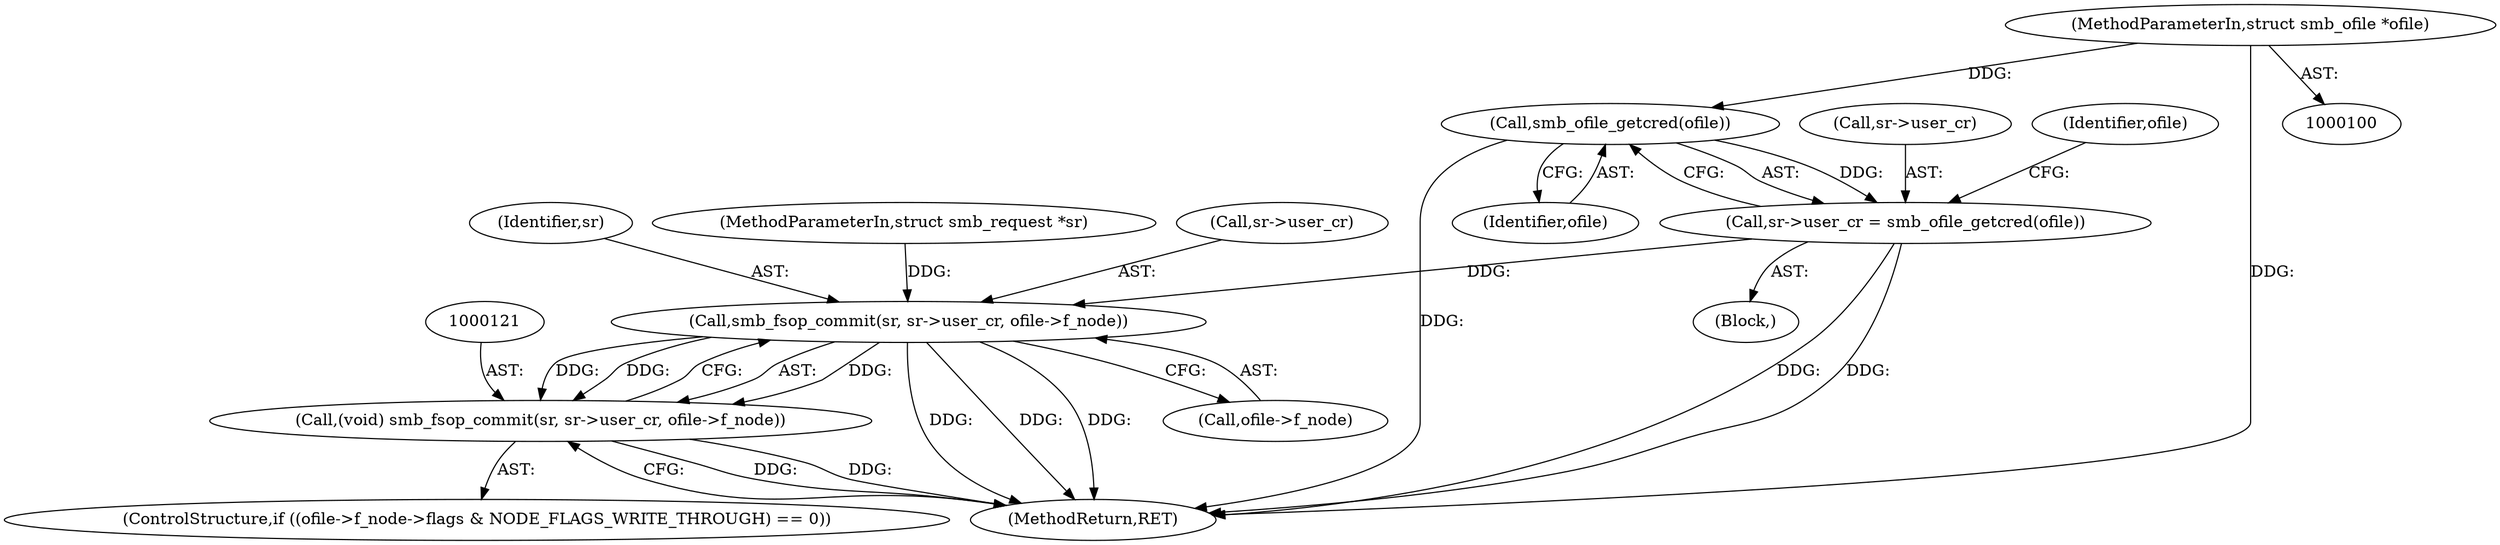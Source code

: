 digraph "1_illumos-gate_6d1c73b5858fefc6161c7d686345f0dc887ea799_1@API" {
"1000108" [label="(Call,smb_ofile_getcred(ofile))"];
"1000102" [label="(MethodParameterIn,struct smb_ofile *ofile)"];
"1000104" [label="(Call,sr->user_cr = smb_ofile_getcred(ofile))"];
"1000122" [label="(Call,smb_fsop_commit(sr, sr->user_cr, ofile->f_node))"];
"1000120" [label="(Call,(void) smb_fsop_commit(sr, sr->user_cr, ofile->f_node))"];
"1000122" [label="(Call,smb_fsop_commit(sr, sr->user_cr, ofile->f_node))"];
"1000130" [label="(MethodReturn,RET)"];
"1000108" [label="(Call,smb_ofile_getcred(ofile))"];
"1000104" [label="(Call,sr->user_cr = smb_ofile_getcred(ofile))"];
"1000105" [label="(Call,sr->user_cr)"];
"1000101" [label="(MethodParameterIn,struct smb_request *sr)"];
"1000103" [label="(Block,)"];
"1000109" [label="(Identifier,ofile)"];
"1000120" [label="(Call,(void) smb_fsop_commit(sr, sr->user_cr, ofile->f_node))"];
"1000124" [label="(Call,sr->user_cr)"];
"1000102" [label="(MethodParameterIn,struct smb_ofile *ofile)"];
"1000110" [label="(ControlStructure,if ((ofile->f_node->flags & NODE_FLAGS_WRITE_THROUGH) == 0))"];
"1000115" [label="(Identifier,ofile)"];
"1000123" [label="(Identifier,sr)"];
"1000127" [label="(Call,ofile->f_node)"];
"1000108" -> "1000104"  [label="AST: "];
"1000108" -> "1000109"  [label="CFG: "];
"1000109" -> "1000108"  [label="AST: "];
"1000104" -> "1000108"  [label="CFG: "];
"1000108" -> "1000130"  [label="DDG: "];
"1000108" -> "1000104"  [label="DDG: "];
"1000102" -> "1000108"  [label="DDG: "];
"1000102" -> "1000100"  [label="AST: "];
"1000102" -> "1000130"  [label="DDG: "];
"1000104" -> "1000103"  [label="AST: "];
"1000105" -> "1000104"  [label="AST: "];
"1000115" -> "1000104"  [label="CFG: "];
"1000104" -> "1000130"  [label="DDG: "];
"1000104" -> "1000130"  [label="DDG: "];
"1000104" -> "1000122"  [label="DDG: "];
"1000122" -> "1000120"  [label="AST: "];
"1000122" -> "1000127"  [label="CFG: "];
"1000123" -> "1000122"  [label="AST: "];
"1000124" -> "1000122"  [label="AST: "];
"1000127" -> "1000122"  [label="AST: "];
"1000120" -> "1000122"  [label="CFG: "];
"1000122" -> "1000130"  [label="DDG: "];
"1000122" -> "1000130"  [label="DDG: "];
"1000122" -> "1000130"  [label="DDG: "];
"1000122" -> "1000120"  [label="DDG: "];
"1000122" -> "1000120"  [label="DDG: "];
"1000122" -> "1000120"  [label="DDG: "];
"1000101" -> "1000122"  [label="DDG: "];
"1000120" -> "1000110"  [label="AST: "];
"1000121" -> "1000120"  [label="AST: "];
"1000130" -> "1000120"  [label="CFG: "];
"1000120" -> "1000130"  [label="DDG: "];
"1000120" -> "1000130"  [label="DDG: "];
}
